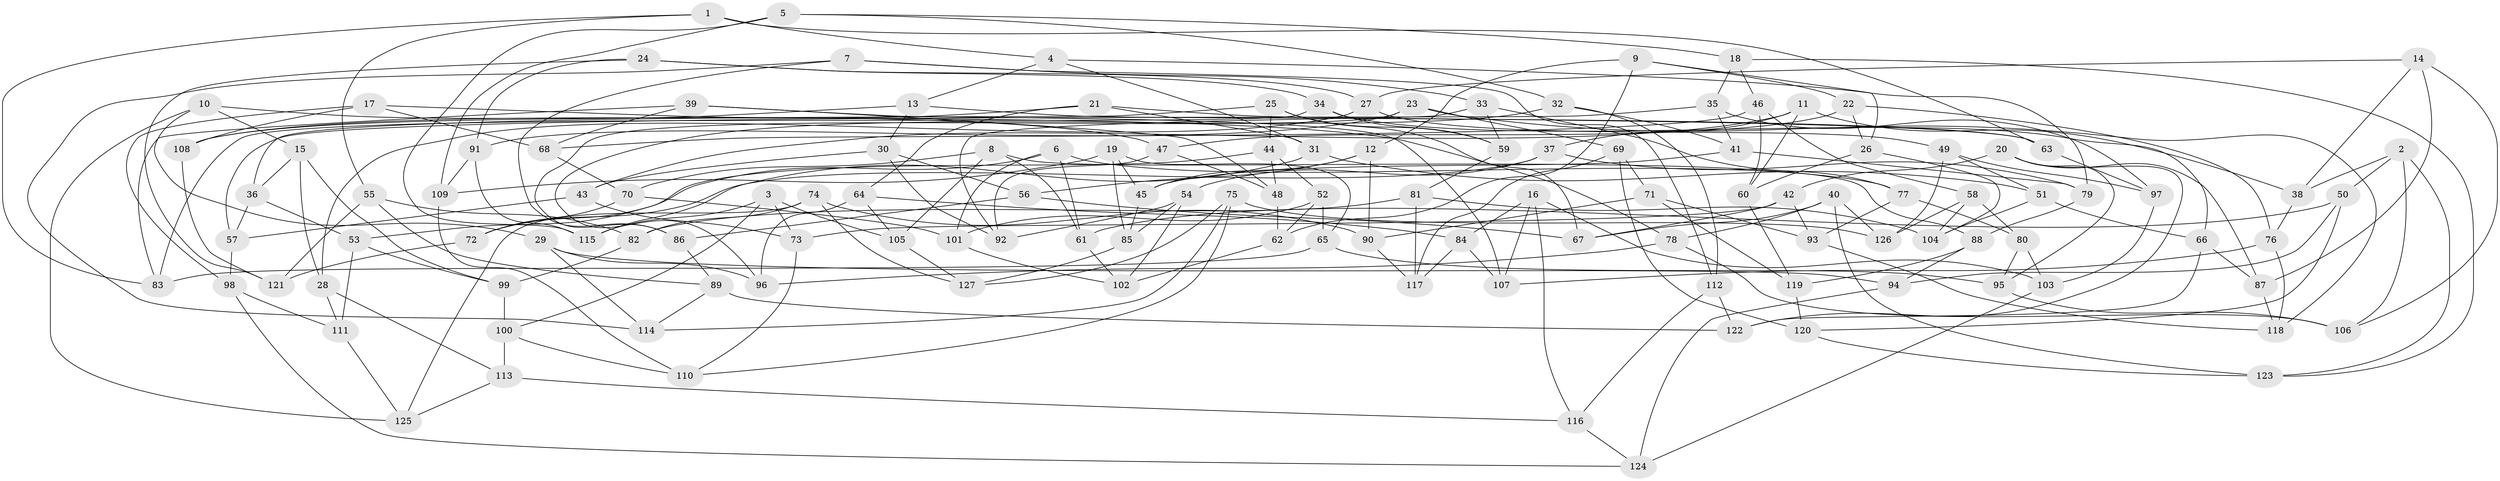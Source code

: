 // coarse degree distribution, {3: 0.06818181818181818, 4: 0.7159090909090909, 5: 0.11363636363636363, 8: 0.045454545454545456, 10: 0.011363636363636364, 7: 0.011363636363636364, 9: 0.022727272727272728, 13: 0.011363636363636364}
// Generated by graph-tools (version 1.1) at 2025/03/03/04/25 22:03:38]
// undirected, 127 vertices, 254 edges
graph export_dot {
graph [start="1"]
  node [color=gray90,style=filled];
  1;
  2;
  3;
  4;
  5;
  6;
  7;
  8;
  9;
  10;
  11;
  12;
  13;
  14;
  15;
  16;
  17;
  18;
  19;
  20;
  21;
  22;
  23;
  24;
  25;
  26;
  27;
  28;
  29;
  30;
  31;
  32;
  33;
  34;
  35;
  36;
  37;
  38;
  39;
  40;
  41;
  42;
  43;
  44;
  45;
  46;
  47;
  48;
  49;
  50;
  51;
  52;
  53;
  54;
  55;
  56;
  57;
  58;
  59;
  60;
  61;
  62;
  63;
  64;
  65;
  66;
  67;
  68;
  69;
  70;
  71;
  72;
  73;
  74;
  75;
  76;
  77;
  78;
  79;
  80;
  81;
  82;
  83;
  84;
  85;
  86;
  87;
  88;
  89;
  90;
  91;
  92;
  93;
  94;
  95;
  96;
  97;
  98;
  99;
  100;
  101;
  102;
  103;
  104;
  105;
  106;
  107;
  108;
  109;
  110;
  111;
  112;
  113;
  114;
  115;
  116;
  117;
  118;
  119;
  120;
  121;
  122;
  123;
  124;
  125;
  126;
  127;
  1 -- 4;
  1 -- 63;
  1 -- 55;
  1 -- 83;
  2 -- 50;
  2 -- 123;
  2 -- 106;
  2 -- 38;
  3 -- 73;
  3 -- 100;
  3 -- 105;
  3 -- 115;
  4 -- 13;
  4 -- 79;
  4 -- 31;
  5 -- 18;
  5 -- 115;
  5 -- 32;
  5 -- 109;
  6 -- 72;
  6 -- 101;
  6 -- 61;
  6 -- 77;
  7 -- 112;
  7 -- 86;
  7 -- 33;
  7 -- 114;
  8 -- 61;
  8 -- 88;
  8 -- 70;
  8 -- 105;
  9 -- 26;
  9 -- 22;
  9 -- 62;
  9 -- 12;
  10 -- 15;
  10 -- 125;
  10 -- 47;
  10 -- 29;
  11 -- 43;
  11 -- 37;
  11 -- 60;
  11 -- 38;
  12 -- 45;
  12 -- 90;
  12 -- 56;
  13 -- 108;
  13 -- 63;
  13 -- 30;
  14 -- 106;
  14 -- 27;
  14 -- 87;
  14 -- 38;
  15 -- 99;
  15 -- 36;
  15 -- 28;
  16 -- 103;
  16 -- 84;
  16 -- 116;
  16 -- 107;
  17 -- 108;
  17 -- 78;
  17 -- 68;
  17 -- 98;
  18 -- 123;
  18 -- 35;
  18 -- 46;
  19 -- 45;
  19 -- 65;
  19 -- 109;
  19 -- 85;
  20 -- 42;
  20 -- 122;
  20 -- 95;
  20 -- 87;
  21 -- 64;
  21 -- 108;
  21 -- 31;
  21 -- 63;
  22 -- 47;
  22 -- 76;
  22 -- 26;
  23 -- 118;
  23 -- 69;
  23 -- 86;
  23 -- 91;
  24 -- 121;
  24 -- 34;
  24 -- 27;
  24 -- 91;
  25 -- 67;
  25 -- 59;
  25 -- 44;
  25 -- 36;
  26 -- 60;
  26 -- 104;
  27 -- 28;
  27 -- 49;
  28 -- 113;
  28 -- 111;
  29 -- 94;
  29 -- 96;
  29 -- 114;
  30 -- 43;
  30 -- 92;
  30 -- 56;
  31 -- 51;
  31 -- 115;
  32 -- 41;
  32 -- 96;
  32 -- 112;
  33 -- 92;
  33 -- 77;
  33 -- 59;
  34 -- 59;
  34 -- 66;
  34 -- 83;
  35 -- 97;
  35 -- 41;
  35 -- 57;
  36 -- 53;
  36 -- 57;
  37 -- 79;
  37 -- 72;
  37 -- 54;
  38 -- 76;
  39 -- 48;
  39 -- 68;
  39 -- 107;
  39 -- 83;
  40 -- 67;
  40 -- 126;
  40 -- 123;
  40 -- 78;
  41 -- 79;
  41 -- 45;
  42 -- 67;
  42 -- 93;
  42 -- 73;
  43 -- 57;
  43 -- 73;
  44 -- 48;
  44 -- 52;
  44 -- 53;
  45 -- 85;
  46 -- 60;
  46 -- 68;
  46 -- 58;
  47 -- 48;
  47 -- 92;
  48 -- 62;
  49 -- 97;
  49 -- 126;
  49 -- 51;
  50 -- 120;
  50 -- 94;
  50 -- 61;
  51 -- 66;
  51 -- 104;
  52 -- 62;
  52 -- 65;
  52 -- 101;
  53 -- 99;
  53 -- 111;
  54 -- 102;
  54 -- 92;
  54 -- 85;
  55 -- 89;
  55 -- 121;
  55 -- 82;
  56 -- 86;
  56 -- 67;
  57 -- 98;
  58 -- 80;
  58 -- 104;
  58 -- 126;
  59 -- 81;
  60 -- 119;
  61 -- 102;
  62 -- 102;
  63 -- 97;
  64 -- 84;
  64 -- 105;
  64 -- 96;
  65 -- 95;
  65 -- 83;
  66 -- 122;
  66 -- 87;
  68 -- 70;
  69 -- 117;
  69 -- 120;
  69 -- 71;
  70 -- 72;
  70 -- 101;
  71 -- 90;
  71 -- 119;
  71 -- 93;
  72 -- 121;
  73 -- 110;
  74 -- 90;
  74 -- 125;
  74 -- 127;
  74 -- 82;
  75 -- 114;
  75 -- 126;
  75 -- 110;
  75 -- 127;
  76 -- 107;
  76 -- 118;
  77 -- 93;
  77 -- 80;
  78 -- 96;
  78 -- 106;
  79 -- 88;
  80 -- 103;
  80 -- 95;
  81 -- 117;
  81 -- 82;
  81 -- 104;
  82 -- 99;
  84 -- 117;
  84 -- 107;
  85 -- 127;
  86 -- 89;
  87 -- 118;
  88 -- 119;
  88 -- 94;
  89 -- 114;
  89 -- 122;
  90 -- 117;
  91 -- 115;
  91 -- 109;
  93 -- 118;
  94 -- 124;
  95 -- 106;
  97 -- 103;
  98 -- 124;
  98 -- 111;
  99 -- 100;
  100 -- 113;
  100 -- 110;
  101 -- 102;
  103 -- 124;
  105 -- 127;
  108 -- 121;
  109 -- 110;
  111 -- 125;
  112 -- 116;
  112 -- 122;
  113 -- 125;
  113 -- 116;
  116 -- 124;
  119 -- 120;
  120 -- 123;
}
